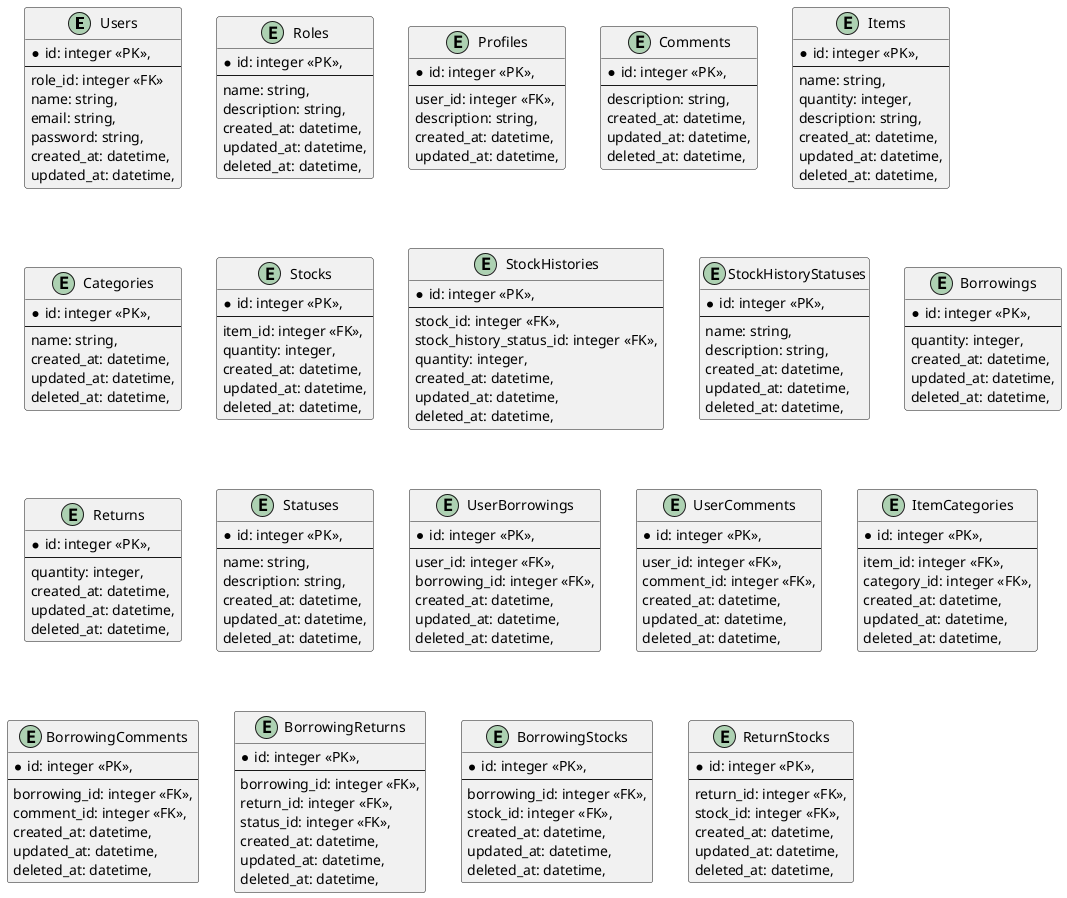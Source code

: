 @startuml stock_app

'  ユーザー関連
entity "Users" as users {
  *id: integer <<PK>>,
  --
  role_id: integer <<FK>>
  name: string,
  email: string,
  password: string,
  created_at: datetime,
  updated_at: datetime,
}

' 一般ユーザーか管理者かを分ける
entity "Roles" as roles {
  *id: integer <<PK>>,
  --
  name: string,
  description: string,
  created_at: datetime,
  updated_at: datetime,
  deleted_at: datetime,
}

' マイページ画面で利用
entity "Profiles" as profiles {
  *id: integer <<PK>>,
  --
  user_id: integer <<FK>>,
  description: string,
  created_at: datetime,
  updated_at: datetime,
}

' ユーザーが借りている物にコメントを入れる
entity "Comments" as comments {
  *id: integer <<PK>>,
  --
  description: string,
  created_at: datetime,
  updated_at: datetime,
  deleted_at: datetime,
}

' 商品関連
' 商品登録で利用
entity "Items" as items {
  *id: integer <<PK>>,
  --
  name: string,
  quantity: integer,
  description: string,
  created_at: datetime,
  updated_at: datetime,
  deleted_at: datetime,
}

entity "Categories" as categories {
  *id: integer <<PK>>,
  --
  name: string,
  created_at: datetime,
  updated_at: datetime,
  deleted_at: datetime,
}

' 在庫管理で利用
entity "Stocks" as stocks {
  *id: integer <<PK>>,
  --
  item_id: integer <<FK>>,
  quantity: integer,
  created_at: datetime,
  updated_at: datetime,
  deleted_at: datetime,
}

entity "StockHistories" as stock_histories {
  *id: integer <<PK>>,
  --
  stock_id: integer <<FK>>,
  stock_history_status_id: integer <<FK>>,
  quantity: integer,
  created_at: datetime,
  updated_at: datetime,
  deleted_at: datetime,
}

entity "StockHistoryStatuses" as stock_history_statuses {
  *id: integer <<PK>>,
  --
  name: string,
  description: string,
  created_at: datetime,
  updated_at: datetime,
  deleted_at: datetime,
}

' レンタル関連
entity "Borrowings" as borrowings {
  *id: integer <<PK>>,
  --
  quantity: integer,
  created_at: datetime,
  updated_at: datetime,
  deleted_at: datetime,
}

entity "Returns" as returns {
  *id: integer <<PK>>,
  --
  quantity: integer,
  created_at: datetime,
  updated_at: datetime,
  deleted_at: datetime,
}

entity "Statuses" as statuses {
  *id: integer <<PK>>,
  --
  name: string,
  description: string,
  created_at: datetime,
  updated_at: datetime,
  deleted_at: datetime,
}

' 中間テーブル
entity "UserBorrowings" as user_borrowings {
  *id: integer <<PK>>,
  --
  user_id: integer <<FK>>,
  borrowing_id: integer <<FK>>,
  created_at: datetime,
  updated_at: datetime,
  deleted_at: datetime,
}

entity "UserComments" as user_comments {
  *id: integer <<PK>>,
  --
  user_id: integer <<FK>>,
  comment_id: integer <<FK>>,
  created_at: datetime,
  updated_at: datetime,
  deleted_at: datetime,
}

entity "ItemCategories" as item_categories {
  *id: integer <<PK>>,
  --
  item_id: integer <<FK>>,
  category_id: integer <<FK>>,
  created_at: datetime,
  updated_at: datetime,
  deleted_at: datetime,
}

entity "BorrowingComments" as borrowing_comments {
  *id: integer <<PK>>,
  --
  borrowing_id: integer <<FK>>,
  comment_id: integer <<FK>>,
  created_at: datetime,
  updated_at: datetime,
  deleted_at: datetime,
}

entity "BorrowingReturns" as borrowing_returns {
  *id: integer <<PK>>,
  --
  borrowing_id: integer <<FK>>,
  return_id: integer <<FK>>,
  status_id: integer <<FK>>,
  created_at: datetime,
  updated_at: datetime,
  deleted_at: datetime,
}

entity "BorrowingStocks" as borrowing_stocks {
  *id: integer <<PK>>,
  --
  borrowing_id: integer <<FK>>,
  stock_id: integer <<FK>>,
  created_at: datetime,
  updated_at: datetime,
  deleted_at: datetime,
}

entity "ReturnStocks" as return_stocks {
  *id: integer <<PK>>,
  --
  return_id: integer <<FK>>,
  stock_id: integer <<FK>>,
  created_at: datetime,
  updated_at: datetime,
  deleted_at: datetime,
}

@enduml